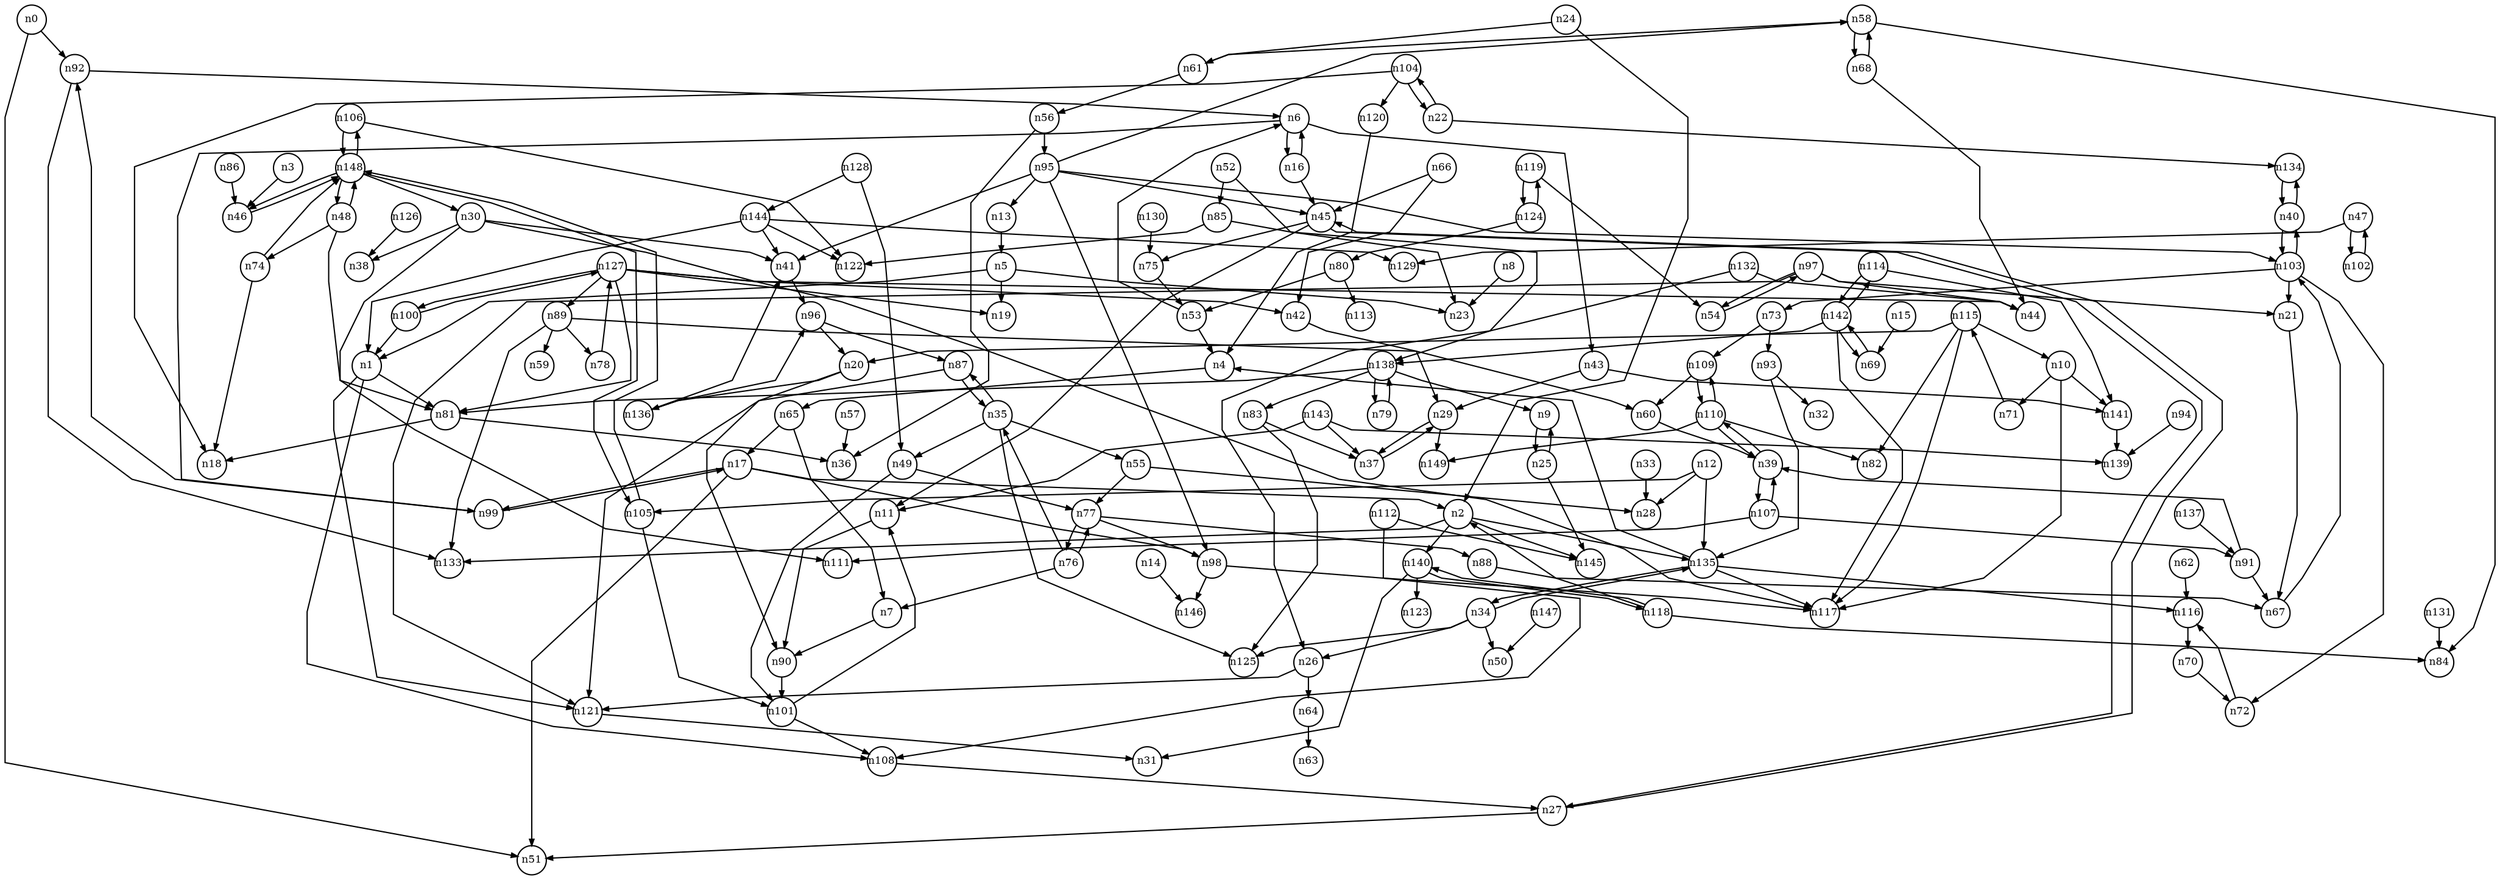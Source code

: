 digraph G{
splines=polyline;
ranksep=0.22;
nodesep=0.22;
nodesize=0.32;
fontsize=8
edge [arrowsize=0.5]
node [fontsize=8 shape=circle width=0.32 fixedsize=shape];

n0 -> n51
n0 -> n92
n92 -> n133
n92 -> n6
n81 -> n18
n81 -> n36
n1 -> n81
n1 -> n108
n1 -> n121
n108 -> n27
n121 -> n31
n2 -> n133
n2 -> n135
n2 -> n145
n2 -> n140
n135 -> n4
n135 -> n116
n135 -> n117
n135 -> n34
n46 -> n148
n3 -> n46
n5 -> n1
n5 -> n19
n5 -> n23
n16 -> n45
n16 -> n6
n6 -> n16
n6 -> n43
n6 -> n99
n43 -> n29
n43 -> n141
n99 -> n17
n99 -> n92
n90 -> n101
n7 -> n90
n8 -> n23
n71 -> n115
n10 -> n71
n10 -> n117
n10 -> n141
n141 -> n139
n11 -> n90
n12 -> n28
n12 -> n105
n12 -> n135
n105 -> n101
n105 -> n148
n13 -> n5
n14 -> n146
n69 -> n142
n15 -> n69
n45 -> n11
n45 -> n75
n45 -> n27
n17 -> n2
n17 -> n51
n17 -> n98
n17 -> n99
n98 -> n117
n98 -> n146
n20 -> n90
n20 -> n136
n136 -> n41
n136 -> n96
n67 -> n103
n21 -> n67
n134 -> n40
n22 -> n134
n22 -> n104
n24 -> n2
n24 -> n61
n61 -> n56
n9 -> n25
n25 -> n9
n25 -> n145
n64 -> n63
n26 -> n64
n26 -> n121
n27 -> n45
n27 -> n51
n37 -> n29
n29 -> n37
n29 -> n149
n30 -> n38
n30 -> n41
n30 -> n111
n30 -> n117
n41 -> n96
n33 -> n28
n34 -> n26
n34 -> n50
n34 -> n125
n34 -> n135
n49 -> n101
n49 -> n77
n35 -> n49
n35 -> n55
n35 -> n87
n35 -> n125
n55 -> n28
n55 -> n77
n87 -> n121
n87 -> n35
n107 -> n91
n107 -> n111
n107 -> n39
n39 -> n107
n39 -> n110
n110 -> n82
n110 -> n109
n110 -> n149
n110 -> n39
n40 -> n134
n40 -> n103
n42 -> n29
n75 -> n53
n102 -> n47
n47 -> n102
n47 -> n129
n74 -> n18
n74 -> n148
n48 -> n74
n48 -> n81
n48 -> n148
n101 -> n108
n101 -> n11
n52 -> n23
n52 -> n85
n85 -> n122
n85 -> n138
n4 -> n65
n53 -> n4
n53 -> n6
n56 -> n36
n56 -> n95
n57 -> n36
n58 -> n61
n58 -> n84
n58 -> n68
n116 -> n70
n62 -> n116
n65 -> n7
n65 -> n17
n66 -> n42
n66 -> n45
n68 -> n44
n68 -> n58
n72 -> n116
n70 -> n72
n93 -> n32
n93 -> n135
n73 -> n93
n73 -> n109
n109 -> n60
n109 -> n110
n76 -> n7
n76 -> n35
n76 -> n77
n77 -> n76
n77 -> n88
n77 -> n98
n88 -> n67
n80 -> n53
n80 -> n113
n83 -> n37
n83 -> n125
n138 -> n9
n138 -> n79
n138 -> n81
n138 -> n83
n86 -> n46
n89 -> n59
n89 -> n60
n89 -> n78
n89 -> n133
n60 -> n39
n78 -> n127
n91 -> n67
n91 -> n39
n94 -> n139
n95 -> n13
n95 -> n41
n95 -> n45
n95 -> n58
n95 -> n98
n95 -> n103
n103 -> n21
n103 -> n40
n103 -> n72
n103 -> n73
n96 -> n20
n96 -> n87
n97 -> n21
n97 -> n44
n97 -> n54
n97 -> n121
n54 -> n97
n100 -> n1
n100 -> n127
n104 -> n18
n104 -> n22
n104 -> n120
n120 -> n4
n106 -> n122
n106 -> n148
n148 -> n30
n148 -> n46
n148 -> n48
n148 -> n105
n148 -> n106
n112 -> n108
n112 -> n145
n114 -> n141
n114 -> n142
n115 -> n10
n115 -> n20
n115 -> n82
n115 -> n117
n118 -> n2
n118 -> n84
n118 -> n140
n119 -> n54
n119 -> n124
n124 -> n80
n124 -> n119
n126 -> n38
n127 -> n19
n127 -> n42
n127 -> n44
n127 -> n81
n127 -> n89
n127 -> n100
n128 -> n49
n128 -> n144
n144 -> n1
n144 -> n41
n144 -> n122
n144 -> n129
n130 -> n75
n131 -> n84
n132 -> n26
n132 -> n44
n137 -> n91
n79 -> n138
n140 -> n31
n140 -> n118
n140 -> n123
n142 -> n69
n142 -> n114
n142 -> n117
n142 -> n138
n143 -> n11
n143 -> n37
n143 -> n139
n147 -> n50
}
